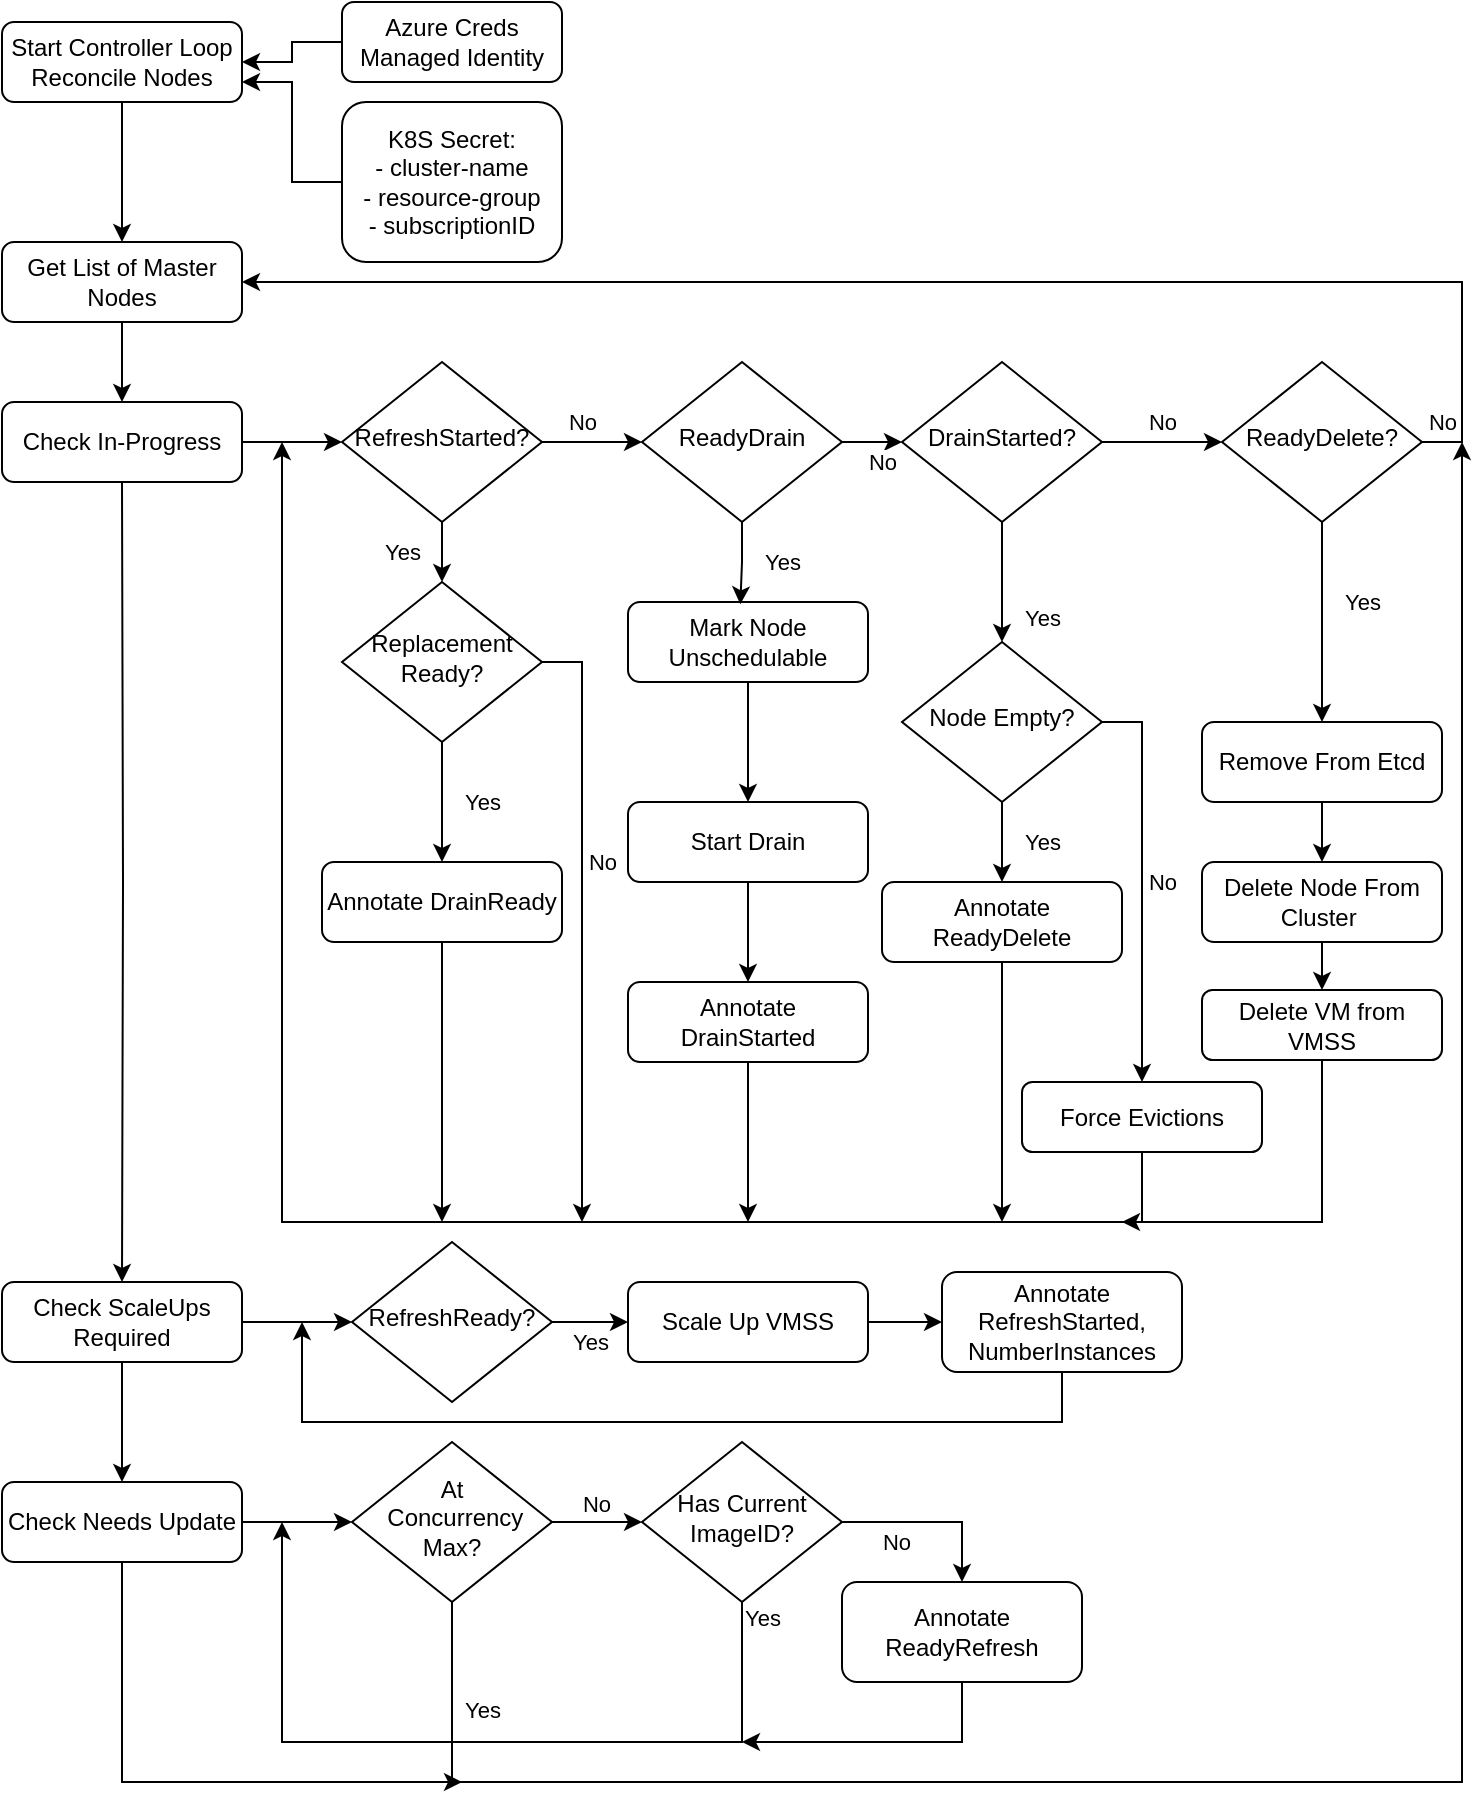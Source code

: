 <mxfile version="15.6.8" type="device"><diagram id="C5RBs43oDa-KdzZeNtuy" name="Page-1"><mxGraphModel dx="1142" dy="647" grid="1" gridSize="10" guides="1" tooltips="1" connect="1" arrows="1" fold="1" page="1" pageScale="1" pageWidth="827" pageHeight="1169" math="0" shadow="0"><root><mxCell id="WIyWlLk6GJQsqaUBKTNV-0"/><mxCell id="WIyWlLk6GJQsqaUBKTNV-1" parent="WIyWlLk6GJQsqaUBKTNV-0"/><mxCell id="WIyWlLk6GJQsqaUBKTNV-3" value="Start Controller Loop&lt;br&gt;Reconcile Nodes" style="rounded=1;whiteSpace=wrap;html=1;fontSize=12;glass=0;strokeWidth=1;shadow=0;" parent="WIyWlLk6GJQsqaUBKTNV-1" vertex="1"><mxGeometry x="70" y="100" width="120" height="40" as="geometry"/></mxCell><mxCell id="QpwjHtY42kBw5dhh_no1-8" style="edgeStyle=orthogonalEdgeStyle;rounded=0;orthogonalLoop=1;jettySize=auto;html=1;entryX=1;entryY=0.5;entryDx=0;entryDy=0;" parent="WIyWlLk6GJQsqaUBKTNV-1" source="QpwjHtY42kBw5dhh_no1-0" target="WIyWlLk6GJQsqaUBKTNV-3" edge="1"><mxGeometry relative="1" as="geometry"/></mxCell><mxCell id="QpwjHtY42kBw5dhh_no1-0" value="Azure Creds Managed Identity" style="rounded=1;whiteSpace=wrap;html=1;fontSize=12;glass=0;strokeWidth=1;shadow=0;" parent="WIyWlLk6GJQsqaUBKTNV-1" vertex="1"><mxGeometry x="240" y="90" width="110" height="40" as="geometry"/></mxCell><mxCell id="QpwjHtY42kBw5dhh_no1-12" style="edgeStyle=orthogonalEdgeStyle;rounded=0;orthogonalLoop=1;jettySize=auto;html=1;entryX=0.5;entryY=0;entryDx=0;entryDy=0;" parent="WIyWlLk6GJQsqaUBKTNV-1" source="QpwjHtY42kBw5dhh_no1-3" target="TAMchlAkuBB9GTLtzY9o-3" edge="1"><mxGeometry relative="1" as="geometry"/></mxCell><mxCell id="QpwjHtY42kBw5dhh_no1-3" value="Get List of Master Nodes" style="rounded=1;whiteSpace=wrap;html=1;fontSize=12;glass=0;strokeWidth=1;shadow=0;" parent="WIyWlLk6GJQsqaUBKTNV-1" vertex="1"><mxGeometry x="70" y="210" width="120" height="40" as="geometry"/></mxCell><mxCell id="QpwjHtY42kBw5dhh_no1-30" value="Yes" style="edgeStyle=orthogonalEdgeStyle;rounded=0;orthogonalLoop=1;jettySize=auto;html=1;entryX=0.5;entryY=0;entryDx=0;entryDy=0;" parent="WIyWlLk6GJQsqaUBKTNV-1" source="QpwjHtY42kBw5dhh_no1-4" target="aVPth0dCtwNx2rL96QTt-8" edge="1"><mxGeometry y="20" relative="1" as="geometry"><mxPoint as="offset"/><mxPoint x="420" y="400" as="targetPoint"/></mxGeometry></mxCell><mxCell id="QpwjHtY42kBw5dhh_no1-34" value="No" style="edgeStyle=orthogonalEdgeStyle;rounded=0;orthogonalLoop=1;jettySize=auto;html=1;entryX=0;entryY=0.5;entryDx=0;entryDy=0;" parent="WIyWlLk6GJQsqaUBKTNV-1" source="QpwjHtY42kBw5dhh_no1-4" target="aVPth0dCtwNx2rL96QTt-11" edge="1"><mxGeometry x="-0.2" y="10" relative="1" as="geometry"><mxPoint as="offset"/><mxPoint x="390" y="270" as="targetPoint"/></mxGeometry></mxCell><mxCell id="QpwjHtY42kBw5dhh_no1-4" value="RefreshStarted?" style="rhombus;whiteSpace=wrap;html=1;shadow=0;fontFamily=Helvetica;fontSize=12;align=center;strokeWidth=1;spacing=6;spacingTop=-4;" parent="WIyWlLk6GJQsqaUBKTNV-1" vertex="1"><mxGeometry x="240" y="270" width="100" height="80" as="geometry"/></mxCell><mxCell id="QpwjHtY42kBw5dhh_no1-35" value="Yes" style="edgeStyle=orthogonalEdgeStyle;rounded=0;orthogonalLoop=1;jettySize=auto;html=1;entryX=0.5;entryY=0;entryDx=0;entryDy=0;" parent="WIyWlLk6GJQsqaUBKTNV-1" source="QpwjHtY42kBw5dhh_no1-5" target="QpwjHtY42kBw5dhh_no1-23" edge="1"><mxGeometry x="0.6" y="20" relative="1" as="geometry"><mxPoint as="offset"/></mxGeometry></mxCell><mxCell id="QpwjHtY42kBw5dhh_no1-39" value="No" style="edgeStyle=orthogonalEdgeStyle;rounded=0;orthogonalLoop=1;jettySize=auto;html=1;entryX=0;entryY=0.5;entryDx=0;entryDy=0;" parent="WIyWlLk6GJQsqaUBKTNV-1" source="QpwjHtY42kBw5dhh_no1-5" target="QpwjHtY42kBw5dhh_no1-6" edge="1"><mxGeometry y="10" relative="1" as="geometry"><mxPoint as="offset"/></mxGeometry></mxCell><mxCell id="QpwjHtY42kBw5dhh_no1-5" value="DrainStarted?" style="rhombus;whiteSpace=wrap;html=1;shadow=0;fontFamily=Helvetica;fontSize=12;align=center;strokeWidth=1;spacing=6;spacingTop=-4;" parent="WIyWlLk6GJQsqaUBKTNV-1" vertex="1"><mxGeometry x="520" y="270" width="100" height="80" as="geometry"/></mxCell><mxCell id="QpwjHtY42kBw5dhh_no1-43" value="Yes" style="edgeStyle=orthogonalEdgeStyle;rounded=0;orthogonalLoop=1;jettySize=auto;html=1;entryX=0.5;entryY=0;entryDx=0;entryDy=0;" parent="WIyWlLk6GJQsqaUBKTNV-1" source="QpwjHtY42kBw5dhh_no1-6" target="QpwjHtY42kBw5dhh_no1-19" edge="1"><mxGeometry x="-0.2" y="20" relative="1" as="geometry"><mxPoint as="offset"/><mxPoint x="730" y="380" as="targetPoint"/></mxGeometry></mxCell><mxCell id="QpwjHtY42kBw5dhh_no1-6" value="ReadyDelete?" style="rhombus;whiteSpace=wrap;html=1;shadow=0;fontFamily=Helvetica;fontSize=12;align=center;strokeWidth=1;spacing=6;spacingTop=-4;" parent="WIyWlLk6GJQsqaUBKTNV-1" vertex="1"><mxGeometry x="680" y="270" width="100" height="80" as="geometry"/></mxCell><mxCell id="QpwjHtY42kBw5dhh_no1-42" value="No" style="edgeStyle=orthogonalEdgeStyle;rounded=0;orthogonalLoop=1;jettySize=auto;html=1;entryX=1;entryY=0.5;entryDx=0;entryDy=0;exitX=1;exitY=0.5;exitDx=0;exitDy=0;" parent="WIyWlLk6GJQsqaUBKTNV-1" source="QpwjHtY42kBw5dhh_no1-6" target="QpwjHtY42kBw5dhh_no1-3" edge="1"><mxGeometry x="-0.972" y="10" relative="1" as="geometry"><Array as="points"><mxPoint x="800" y="310"/><mxPoint x="800" y="230"/></Array><mxPoint as="offset"/><mxPoint x="770" y="310" as="sourcePoint"/></mxGeometry></mxCell><mxCell id="QpwjHtY42kBw5dhh_no1-31" style="edgeStyle=orthogonalEdgeStyle;rounded=0;orthogonalLoop=1;jettySize=auto;html=1;entryX=0.5;entryY=0;entryDx=0;entryDy=0;exitX=0.5;exitY=1;exitDx=0;exitDy=0;" parent="WIyWlLk6GJQsqaUBKTNV-1" source="QpwjHtY42kBw5dhh_no1-17" target="QpwjHtY42kBw5dhh_no1-21" edge="1"><mxGeometry relative="1" as="geometry"><mxPoint x="500" y="440" as="sourcePoint"/><mxPoint x="500" y="490" as="targetPoint"/></mxGeometry></mxCell><mxCell id="QpwjHtY42kBw5dhh_no1-17" value="Mark Node Unschedulable" style="rounded=1;whiteSpace=wrap;html=1;fontSize=12;glass=0;strokeWidth=1;shadow=0;" parent="WIyWlLk6GJQsqaUBKTNV-1" vertex="1"><mxGeometry x="383" y="390" width="120" height="40" as="geometry"/></mxCell><mxCell id="QpwjHtY42kBw5dhh_no1-38" style="edgeStyle=orthogonalEdgeStyle;rounded=0;orthogonalLoop=1;jettySize=auto;html=1;" parent="WIyWlLk6GJQsqaUBKTNV-1" source="3F5sHXiD4LOT4Q-oq_mb-19" edge="1"><mxGeometry relative="1" as="geometry"><mxPoint x="570" y="700" as="targetPoint"/></mxGeometry></mxCell><mxCell id="3F5sHXiD4LOT4Q-oq_mb-25" style="edgeStyle=orthogonalEdgeStyle;rounded=0;orthogonalLoop=1;jettySize=auto;html=1;exitX=0.5;exitY=1;exitDx=0;exitDy=0;entryX=0.5;entryY=0;entryDx=0;entryDy=0;" parent="WIyWlLk6GJQsqaUBKTNV-1" source="QpwjHtY42kBw5dhh_no1-19" target="3F5sHXiD4LOT4Q-oq_mb-16" edge="1"><mxGeometry relative="1" as="geometry"/></mxCell><mxCell id="QpwjHtY42kBw5dhh_no1-19" value="Remove From Etcd" style="rounded=1;whiteSpace=wrap;html=1;fontSize=12;glass=0;strokeWidth=1;shadow=0;" parent="WIyWlLk6GJQsqaUBKTNV-1" vertex="1"><mxGeometry x="670" y="450" width="120" height="40" as="geometry"/></mxCell><mxCell id="QpwjHtY42kBw5dhh_no1-32" style="edgeStyle=orthogonalEdgeStyle;rounded=0;orthogonalLoop=1;jettySize=auto;html=1;exitX=0.5;exitY=1;exitDx=0;exitDy=0;entryX=0.5;entryY=0;entryDx=0;entryDy=0;" parent="WIyWlLk6GJQsqaUBKTNV-1" source="QpwjHtY42kBw5dhh_no1-21" target="QpwjHtY42kBw5dhh_no1-22" edge="1"><mxGeometry relative="1" as="geometry"><mxPoint x="500" y="530" as="sourcePoint"/><mxPoint x="500" y="580" as="targetPoint"/></mxGeometry></mxCell><mxCell id="QpwjHtY42kBw5dhh_no1-21" value="Start Drain" style="rounded=1;whiteSpace=wrap;html=1;fontSize=12;glass=0;strokeWidth=1;shadow=0;" parent="WIyWlLk6GJQsqaUBKTNV-1" vertex="1"><mxGeometry x="383" y="490" width="120" height="40" as="geometry"/></mxCell><mxCell id="QpwjHtY42kBw5dhh_no1-22" value="Annotate DrainStarted" style="rounded=1;whiteSpace=wrap;html=1;fontSize=12;glass=0;strokeWidth=1;shadow=0;" parent="WIyWlLk6GJQsqaUBKTNV-1" vertex="1"><mxGeometry x="383" y="580" width="120" height="40" as="geometry"/></mxCell><mxCell id="QpwjHtY42kBw5dhh_no1-36" value="Yes" style="edgeStyle=orthogonalEdgeStyle;rounded=0;orthogonalLoop=1;jettySize=auto;html=1;entryX=0.5;entryY=0;entryDx=0;entryDy=0;" parent="WIyWlLk6GJQsqaUBKTNV-1" source="QpwjHtY42kBw5dhh_no1-23" target="3F5sHXiD4LOT4Q-oq_mb-19" edge="1"><mxGeometry y="20" relative="1" as="geometry"><mxPoint as="offset"/></mxGeometry></mxCell><mxCell id="QpwjHtY42kBw5dhh_no1-23" value="Node Empty?" style="rhombus;whiteSpace=wrap;html=1;shadow=0;fontFamily=Helvetica;fontSize=12;align=center;strokeWidth=1;spacing=6;spacingTop=-4;" parent="WIyWlLk6GJQsqaUBKTNV-1" vertex="1"><mxGeometry x="520" y="410" width="100" height="80" as="geometry"/></mxCell><mxCell id="QpwjHtY42kBw5dhh_no1-24" value="Delete VM from VMSS" style="rounded=1;whiteSpace=wrap;html=1;fontSize=12;glass=0;strokeWidth=1;shadow=0;" parent="WIyWlLk6GJQsqaUBKTNV-1" vertex="1"><mxGeometry x="670" y="584" width="120" height="35" as="geometry"/></mxCell><mxCell id="3F5sHXiD4LOT4Q-oq_mb-1" style="edgeStyle=orthogonalEdgeStyle;rounded=0;orthogonalLoop=1;jettySize=auto;html=1;exitX=0;exitY=0.5;exitDx=0;exitDy=0;entryX=1;entryY=0.75;entryDx=0;entryDy=0;" parent="WIyWlLk6GJQsqaUBKTNV-1" source="3F5sHXiD4LOT4Q-oq_mb-0" target="WIyWlLk6GJQsqaUBKTNV-3" edge="1"><mxGeometry relative="1" as="geometry"/></mxCell><mxCell id="3F5sHXiD4LOT4Q-oq_mb-0" value="K8S Secret:&lt;br&gt;- cluster-name&lt;br&gt;- resource-group&lt;br&gt;- subscriptionID" style="rounded=1;whiteSpace=wrap;html=1;fontSize=12;glass=0;strokeWidth=1;shadow=0;" parent="WIyWlLk6GJQsqaUBKTNV-1" vertex="1"><mxGeometry x="240" y="140" width="110" height="80" as="geometry"/></mxCell><mxCell id="3F5sHXiD4LOT4Q-oq_mb-3" style="edgeStyle=orthogonalEdgeStyle;rounded=0;orthogonalLoop=1;jettySize=auto;html=1;entryX=0.5;entryY=0;entryDx=0;entryDy=0;" parent="WIyWlLk6GJQsqaUBKTNV-1" source="WIyWlLk6GJQsqaUBKTNV-3" target="QpwjHtY42kBw5dhh_no1-3" edge="1"><mxGeometry relative="1" as="geometry"><mxPoint x="130" y="60.0" as="sourcePoint"/><mxPoint x="30" y="100" as="targetPoint"/></mxGeometry></mxCell><mxCell id="3F5sHXiD4LOT4Q-oq_mb-26" style="edgeStyle=orthogonalEdgeStyle;rounded=0;orthogonalLoop=1;jettySize=auto;html=1;exitX=0.5;exitY=1;exitDx=0;exitDy=0;entryX=0.5;entryY=0;entryDx=0;entryDy=0;" parent="WIyWlLk6GJQsqaUBKTNV-1" source="3F5sHXiD4LOT4Q-oq_mb-16" target="QpwjHtY42kBw5dhh_no1-24" edge="1"><mxGeometry relative="1" as="geometry"/></mxCell><mxCell id="3F5sHXiD4LOT4Q-oq_mb-16" value="Delete Node From Cluster&amp;nbsp;" style="rounded=1;whiteSpace=wrap;html=1;fontSize=12;glass=0;strokeWidth=1;shadow=0;" parent="WIyWlLk6GJQsqaUBKTNV-1" vertex="1"><mxGeometry x="670" y="520" width="120" height="40" as="geometry"/></mxCell><mxCell id="3F5sHXiD4LOT4Q-oq_mb-17" value="Has Current ImageID?" style="rhombus;whiteSpace=wrap;html=1;shadow=0;fontFamily=Helvetica;fontSize=12;align=center;strokeWidth=1;spacing=6;spacingTop=-4;" parent="WIyWlLk6GJQsqaUBKTNV-1" vertex="1"><mxGeometry x="390" y="810" width="100" height="80" as="geometry"/></mxCell><mxCell id="3F5sHXiD4LOT4Q-oq_mb-19" value="Annotate ReadyDelete" style="rounded=1;whiteSpace=wrap;html=1;fontSize=12;glass=0;strokeWidth=1;shadow=0;" parent="WIyWlLk6GJQsqaUBKTNV-1" vertex="1"><mxGeometry x="510" y="530" width="120" height="40" as="geometry"/></mxCell><mxCell id="aVPth0dCtwNx2rL96QTt-8" value="Replacement&lt;br&gt;Ready?" style="rhombus;whiteSpace=wrap;html=1;shadow=0;fontFamily=Helvetica;fontSize=12;align=center;strokeWidth=1;spacing=6;spacingTop=-4;" parent="WIyWlLk6GJQsqaUBKTNV-1" vertex="1"><mxGeometry x="240" y="380" width="100" height="80" as="geometry"/></mxCell><mxCell id="aVPth0dCtwNx2rL96QTt-9" value="No" style="edgeStyle=orthogonalEdgeStyle;rounded=0;orthogonalLoop=1;jettySize=auto;html=1;exitX=1;exitY=0.5;exitDx=0;exitDy=0;" parent="WIyWlLk6GJQsqaUBKTNV-1" source="aVPth0dCtwNx2rL96QTt-8" edge="1"><mxGeometry x="-0.2" y="10" relative="1" as="geometry"><mxPoint as="offset"/><mxPoint x="480" y="420" as="sourcePoint"/><mxPoint x="360" y="700" as="targetPoint"/><Array as="points"><mxPoint x="360" y="420"/><mxPoint x="360" y="530"/></Array></mxGeometry></mxCell><mxCell id="aVPth0dCtwNx2rL96QTt-10" value="Yes" style="edgeStyle=orthogonalEdgeStyle;rounded=0;orthogonalLoop=1;jettySize=auto;html=1;entryX=0.5;entryY=0;entryDx=0;entryDy=0;exitX=0.5;exitY=1;exitDx=0;exitDy=0;" parent="WIyWlLk6GJQsqaUBKTNV-1" source="aVPth0dCtwNx2rL96QTt-8" edge="1"><mxGeometry y="20" relative="1" as="geometry"><mxPoint as="offset"/><mxPoint x="360" y="360" as="sourcePoint"/><mxPoint x="290" y="520" as="targetPoint"/></mxGeometry></mxCell><mxCell id="aVPth0dCtwNx2rL96QTt-11" value="ReadyDrain" style="rhombus;whiteSpace=wrap;html=1;shadow=0;fontFamily=Helvetica;fontSize=12;align=center;strokeWidth=1;spacing=6;spacingTop=-4;" parent="WIyWlLk6GJQsqaUBKTNV-1" vertex="1"><mxGeometry x="390" y="270" width="100" height="80" as="geometry"/></mxCell><mxCell id="aVPth0dCtwNx2rL96QTt-12" value="Annotate DrainReady" style="rounded=1;whiteSpace=wrap;html=1;fontSize=12;glass=0;strokeWidth=1;shadow=0;" parent="WIyWlLk6GJQsqaUBKTNV-1" vertex="1"><mxGeometry x="230" y="520" width="120" height="40" as="geometry"/></mxCell><mxCell id="aVPth0dCtwNx2rL96QTt-13" value="No" style="edgeStyle=orthogonalEdgeStyle;rounded=0;orthogonalLoop=1;jettySize=auto;html=1;" parent="WIyWlLk6GJQsqaUBKTNV-1" source="aVPth0dCtwNx2rL96QTt-11" target="QpwjHtY42kBw5dhh_no1-5" edge="1"><mxGeometry x="-0.2" y="10" relative="1" as="geometry"><mxPoint as="offset"/><mxPoint x="350" y="320" as="sourcePoint"/><mxPoint x="400" y="320" as="targetPoint"/></mxGeometry></mxCell><mxCell id="aVPth0dCtwNx2rL96QTt-16" value="Yes" style="edgeStyle=orthogonalEdgeStyle;rounded=0;orthogonalLoop=1;jettySize=auto;html=1;exitX=0.5;exitY=1;exitDx=0;exitDy=0;entryX=0.468;entryY=0.029;entryDx=0;entryDy=0;entryPerimeter=0;" parent="WIyWlLk6GJQsqaUBKTNV-1" source="aVPth0dCtwNx2rL96QTt-11" target="QpwjHtY42kBw5dhh_no1-17" edge="1"><mxGeometry x="-0.047" y="-20" relative="1" as="geometry"><mxPoint x="20" y="20" as="offset"/><mxPoint x="300" y="360" as="sourcePoint"/><mxPoint x="450" y="380" as="targetPoint"/></mxGeometry></mxCell><mxCell id="aVPth0dCtwNx2rL96QTt-17" style="edgeStyle=orthogonalEdgeStyle;rounded=0;orthogonalLoop=1;jettySize=auto;html=1;exitX=0.5;exitY=1;exitDx=0;exitDy=0;" parent="WIyWlLk6GJQsqaUBKTNV-1" source="QpwjHtY42kBw5dhh_no1-22" edge="1"><mxGeometry relative="1" as="geometry"><mxPoint x="443" y="700" as="targetPoint"/><mxPoint x="580" y="630" as="sourcePoint"/></mxGeometry></mxCell><mxCell id="aVPth0dCtwNx2rL96QTt-20" value="Force Evictions" style="rounded=1;whiteSpace=wrap;html=1;fontSize=12;glass=0;strokeWidth=1;shadow=0;" parent="WIyWlLk6GJQsqaUBKTNV-1" vertex="1"><mxGeometry x="580" y="630" width="120" height="35" as="geometry"/></mxCell><mxCell id="aVPth0dCtwNx2rL96QTt-21" value="No" style="edgeStyle=orthogonalEdgeStyle;rounded=0;orthogonalLoop=1;jettySize=auto;html=1;entryX=0.5;entryY=0;entryDx=0;entryDy=0;exitX=1;exitY=0.5;exitDx=0;exitDy=0;" parent="WIyWlLk6GJQsqaUBKTNV-1" source="QpwjHtY42kBw5dhh_no1-23" target="aVPth0dCtwNx2rL96QTt-20" edge="1"><mxGeometry y="10" relative="1" as="geometry"><mxPoint as="offset"/><mxPoint x="630" y="320" as="sourcePoint"/><mxPoint x="690" y="320" as="targetPoint"/></mxGeometry></mxCell><mxCell id="aVPth0dCtwNx2rL96QTt-22" style="edgeStyle=orthogonalEdgeStyle;rounded=0;orthogonalLoop=1;jettySize=auto;html=1;exitX=0.5;exitY=1;exitDx=0;exitDy=0;" parent="WIyWlLk6GJQsqaUBKTNV-1" source="aVPth0dCtwNx2rL96QTt-20" edge="1"><mxGeometry relative="1" as="geometry"><mxPoint x="210" y="310" as="targetPoint"/><mxPoint x="580" y="580" as="sourcePoint"/><Array as="points"><mxPoint x="640" y="700"/></Array></mxGeometry></mxCell><mxCell id="aVPth0dCtwNx2rL96QTt-23" style="edgeStyle=orthogonalEdgeStyle;rounded=0;orthogonalLoop=1;jettySize=auto;html=1;exitX=0.5;exitY=1;exitDx=0;exitDy=0;" parent="WIyWlLk6GJQsqaUBKTNV-1" source="QpwjHtY42kBw5dhh_no1-24" edge="1"><mxGeometry relative="1" as="geometry"><mxPoint x="453" y="540" as="sourcePoint"/><mxPoint x="630" y="700" as="targetPoint"/><Array as="points"><mxPoint x="730" y="700"/></Array></mxGeometry></mxCell><mxCell id="aVPth0dCtwNx2rL96QTt-25" style="edgeStyle=orthogonalEdgeStyle;rounded=0;orthogonalLoop=1;jettySize=auto;html=1;exitX=0.5;exitY=1;exitDx=0;exitDy=0;" parent="WIyWlLk6GJQsqaUBKTNV-1" source="TAMchlAkuBB9GTLtzY9o-2" edge="1"><mxGeometry relative="1" as="geometry"><mxPoint x="430" y="1160.0" as="sourcePoint"/><mxPoint x="220" y="750" as="targetPoint"/><Array as="points"><mxPoint x="600" y="800"/><mxPoint x="220" y="800"/></Array></mxGeometry></mxCell><mxCell id="TAMchlAkuBB9GTLtzY9o-0" style="edgeStyle=orthogonalEdgeStyle;rounded=0;orthogonalLoop=1;jettySize=auto;html=1;exitX=1;exitY=0.5;exitDx=0;exitDy=0;entryX=0;entryY=0.5;entryDx=0;entryDy=0;" parent="WIyWlLk6GJQsqaUBKTNV-1" source="TAMchlAkuBB9GTLtzY9o-1" target="TAMchlAkuBB9GTLtzY9o-2" edge="1"><mxGeometry relative="1" as="geometry"/></mxCell><mxCell id="TAMchlAkuBB9GTLtzY9o-1" value="Scale Up VMSS" style="rounded=1;whiteSpace=wrap;html=1;fontSize=12;glass=0;strokeWidth=1;shadow=0;" parent="WIyWlLk6GJQsqaUBKTNV-1" vertex="1"><mxGeometry x="383" y="730" width="120" height="40" as="geometry"/></mxCell><mxCell id="TAMchlAkuBB9GTLtzY9o-2" value="Annotate RefreshStarted, NumberInstances" style="rounded=1;whiteSpace=wrap;html=1;fontSize=12;glass=0;strokeWidth=1;shadow=0;" parent="WIyWlLk6GJQsqaUBKTNV-1" vertex="1"><mxGeometry x="540" y="725" width="120" height="50" as="geometry"/></mxCell><mxCell id="TAMchlAkuBB9GTLtzY9o-3" value="Check In-Progress" style="rounded=1;whiteSpace=wrap;html=1;fontSize=12;glass=0;strokeWidth=1;shadow=0;" parent="WIyWlLk6GJQsqaUBKTNV-1" vertex="1"><mxGeometry x="70" y="290" width="120" height="40" as="geometry"/></mxCell><mxCell id="TAMchlAkuBB9GTLtzY9o-4" value="Check ScaleUps&lt;br&gt;Required" style="rounded=1;whiteSpace=wrap;html=1;fontSize=12;glass=0;strokeWidth=1;shadow=0;" parent="WIyWlLk6GJQsqaUBKTNV-1" vertex="1"><mxGeometry x="70" y="730" width="120" height="40" as="geometry"/></mxCell><mxCell id="TAMchlAkuBB9GTLtzY9o-5" value="Check Needs Update" style="rounded=1;whiteSpace=wrap;html=1;fontSize=12;glass=0;strokeWidth=1;shadow=0;" parent="WIyWlLk6GJQsqaUBKTNV-1" vertex="1"><mxGeometry x="70" y="830" width="120" height="40" as="geometry"/></mxCell><mxCell id="TAMchlAkuBB9GTLtzY9o-7" value="RefreshReady?" style="rhombus;whiteSpace=wrap;html=1;shadow=0;fontFamily=Helvetica;fontSize=12;align=center;strokeWidth=1;spacing=6;spacingTop=-4;" parent="WIyWlLk6GJQsqaUBKTNV-1" vertex="1"><mxGeometry x="245" y="710" width="100" height="80" as="geometry"/></mxCell><mxCell id="TAMchlAkuBB9GTLtzY9o-8" value="Yes" style="edgeStyle=orthogonalEdgeStyle;rounded=0;orthogonalLoop=1;jettySize=auto;html=1;exitX=1;exitY=0.5;exitDx=0;exitDy=0;entryX=0;entryY=0.5;entryDx=0;entryDy=0;" parent="WIyWlLk6GJQsqaUBKTNV-1" source="TAMchlAkuBB9GTLtzY9o-7" target="TAMchlAkuBB9GTLtzY9o-1" edge="1"><mxGeometry y="-10" relative="1" as="geometry"><mxPoint as="offset"/><mxPoint x="95" y="790" as="sourcePoint"/><mxPoint x="65" y="880" as="targetPoint"/></mxGeometry></mxCell><mxCell id="TAMchlAkuBB9GTLtzY9o-9" style="edgeStyle=orthogonalEdgeStyle;rounded=0;orthogonalLoop=1;jettySize=auto;html=1;exitX=1;exitY=0.5;exitDx=0;exitDy=0;entryX=0;entryY=0.5;entryDx=0;entryDy=0;" parent="WIyWlLk6GJQsqaUBKTNV-1" source="TAMchlAkuBB9GTLtzY9o-3" target="QpwjHtY42kBw5dhh_no1-4" edge="1"><mxGeometry relative="1" as="geometry"><mxPoint x="140" y="750.0" as="sourcePoint"/><mxPoint x="140" y="795.0" as="targetPoint"/></mxGeometry></mxCell><mxCell id="TAMchlAkuBB9GTLtzY9o-10" style="edgeStyle=orthogonalEdgeStyle;rounded=0;orthogonalLoop=1;jettySize=auto;html=1;entryX=0.5;entryY=0;entryDx=0;entryDy=0;" parent="WIyWlLk6GJQsqaUBKTNV-1" target="TAMchlAkuBB9GTLtzY9o-4" edge="1"><mxGeometry relative="1" as="geometry"><mxPoint x="130" y="330" as="sourcePoint"/><mxPoint x="140" y="300" as="targetPoint"/></mxGeometry></mxCell><mxCell id="TAMchlAkuBB9GTLtzY9o-11" style="edgeStyle=orthogonalEdgeStyle;rounded=0;orthogonalLoop=1;jettySize=auto;html=1;exitX=1;exitY=0.5;exitDx=0;exitDy=0;entryX=0;entryY=0.5;entryDx=0;entryDy=0;" parent="WIyWlLk6GJQsqaUBKTNV-1" source="TAMchlAkuBB9GTLtzY9o-4" edge="1" target="TAMchlAkuBB9GTLtzY9o-7"><mxGeometry relative="1" as="geometry"><mxPoint x="200" y="320" as="sourcePoint"/><mxPoint x="240" y="750" as="targetPoint"/></mxGeometry></mxCell><mxCell id="TAMchlAkuBB9GTLtzY9o-14" value="At&lt;br&gt;&amp;nbsp;Concurrency&lt;br&gt;Max?" style="rhombus;whiteSpace=wrap;html=1;shadow=0;fontFamily=Helvetica;fontSize=12;align=center;strokeWidth=1;spacing=6;spacingTop=-4;" parent="WIyWlLk6GJQsqaUBKTNV-1" vertex="1"><mxGeometry x="245" y="810" width="100" height="80" as="geometry"/></mxCell><mxCell id="TAMchlAkuBB9GTLtzY9o-16" style="edgeStyle=orthogonalEdgeStyle;rounded=0;orthogonalLoop=1;jettySize=auto;html=1;entryX=0.5;entryY=0;entryDx=0;entryDy=0;exitX=0.5;exitY=1;exitDx=0;exitDy=0;" parent="WIyWlLk6GJQsqaUBKTNV-1" source="TAMchlAkuBB9GTLtzY9o-4" target="TAMchlAkuBB9GTLtzY9o-5" edge="1"><mxGeometry relative="1" as="geometry"><mxPoint x="150" y="800" as="sourcePoint"/><mxPoint x="140" y="740.0" as="targetPoint"/></mxGeometry></mxCell><mxCell id="TAMchlAkuBB9GTLtzY9o-17" style="edgeStyle=orthogonalEdgeStyle;rounded=0;orthogonalLoop=1;jettySize=auto;html=1;entryX=0;entryY=0.5;entryDx=0;entryDy=0;exitX=1;exitY=0.5;exitDx=0;exitDy=0;" parent="WIyWlLk6GJQsqaUBKTNV-1" source="TAMchlAkuBB9GTLtzY9o-5" target="TAMchlAkuBB9GTLtzY9o-14" edge="1"><mxGeometry relative="1" as="geometry"><mxPoint x="210" y="830" as="sourcePoint"/><mxPoint x="140" y="840.0" as="targetPoint"/></mxGeometry></mxCell><mxCell id="TAMchlAkuBB9GTLtzY9o-18" value="No" style="edgeStyle=orthogonalEdgeStyle;rounded=0;orthogonalLoop=1;jettySize=auto;html=1;entryX=0;entryY=0.5;entryDx=0;entryDy=0;exitX=1;exitY=0.5;exitDx=0;exitDy=0;" parent="WIyWlLk6GJQsqaUBKTNV-1" source="TAMchlAkuBB9GTLtzY9o-14" edge="1"><mxGeometry y="10" relative="1" as="geometry"><mxPoint as="offset"/><mxPoint x="310" y="970" as="sourcePoint"/><mxPoint x="390" y="850" as="targetPoint"/></mxGeometry></mxCell><mxCell id="TAMchlAkuBB9GTLtzY9o-19" value="Yes" style="edgeStyle=orthogonalEdgeStyle;rounded=0;orthogonalLoop=1;jettySize=auto;html=1;exitX=0.5;exitY=1;exitDx=0;exitDy=0;" parent="WIyWlLk6GJQsqaUBKTNV-1" source="3F5sHXiD4LOT4Q-oq_mb-17" edge="1"><mxGeometry x="-0.963" y="10" relative="1" as="geometry"><mxPoint as="offset"/><mxPoint x="670" y="840" as="sourcePoint"/><mxPoint x="210" y="850" as="targetPoint"/><Array as="points"><mxPoint x="440" y="960"/></Array></mxGeometry></mxCell><mxCell id="TAMchlAkuBB9GTLtzY9o-20" value="Yes" style="edgeStyle=orthogonalEdgeStyle;rounded=0;orthogonalLoop=1;jettySize=auto;html=1;exitX=0.5;exitY=1;exitDx=0;exitDy=0;" parent="WIyWlLk6GJQsqaUBKTNV-1" source="TAMchlAkuBB9GTLtzY9o-14" edge="1"><mxGeometry x="-0.915" y="15" relative="1" as="geometry"><mxPoint as="offset"/><mxPoint x="500" y="860.0" as="sourcePoint"/><mxPoint x="800" y="310" as="targetPoint"/><Array as="points"><mxPoint x="295" y="980"/><mxPoint x="800" y="980"/></Array></mxGeometry></mxCell><mxCell id="TAMchlAkuBB9GTLtzY9o-21" value="Annotate ReadyRefresh" style="rounded=1;whiteSpace=wrap;html=1;fontSize=12;glass=0;strokeWidth=1;shadow=0;" parent="WIyWlLk6GJQsqaUBKTNV-1" vertex="1"><mxGeometry x="490" y="880" width="120" height="50" as="geometry"/></mxCell><mxCell id="TAMchlAkuBB9GTLtzY9o-22" style="edgeStyle=orthogonalEdgeStyle;rounded=0;orthogonalLoop=1;jettySize=auto;html=1;exitX=0.5;exitY=1;exitDx=0;exitDy=0;" parent="WIyWlLk6GJQsqaUBKTNV-1" source="TAMchlAkuBB9GTLtzY9o-5" edge="1"><mxGeometry relative="1" as="geometry"><mxPoint x="140" y="780.0" as="sourcePoint"/><mxPoint x="300" y="980" as="targetPoint"/><Array as="points"><mxPoint x="130" y="980"/></Array></mxGeometry></mxCell><mxCell id="TAMchlAkuBB9GTLtzY9o-23" value="No" style="edgeStyle=orthogonalEdgeStyle;rounded=0;orthogonalLoop=1;jettySize=auto;html=1;exitX=1;exitY=0.5;exitDx=0;exitDy=0;entryX=0.5;entryY=0;entryDx=0;entryDy=0;" parent="WIyWlLk6GJQsqaUBKTNV-1" source="3F5sHXiD4LOT4Q-oq_mb-17" target="TAMchlAkuBB9GTLtzY9o-21" edge="1"><mxGeometry x="-0.4" y="-10" relative="1" as="geometry"><mxPoint as="offset"/><mxPoint x="195" y="860.0" as="sourcePoint"/><mxPoint x="580" y="860" as="targetPoint"/></mxGeometry></mxCell><mxCell id="TAMchlAkuBB9GTLtzY9o-24" style="edgeStyle=orthogonalEdgeStyle;rounded=0;orthogonalLoop=1;jettySize=auto;html=1;exitX=0.5;exitY=1;exitDx=0;exitDy=0;" parent="WIyWlLk6GJQsqaUBKTNV-1" source="TAMchlAkuBB9GTLtzY9o-21" edge="1"><mxGeometry relative="1" as="geometry"><mxPoint x="550" y="950" as="sourcePoint"/><mxPoint x="440" y="960" as="targetPoint"/><Array as="points"><mxPoint x="550" y="950"/><mxPoint x="550" y="950"/></Array></mxGeometry></mxCell><mxCell id="1KQgX-IZ4sIbSwDjYPUk-0" style="edgeStyle=orthogonalEdgeStyle;rounded=0;orthogonalLoop=1;jettySize=auto;html=1;exitX=0.5;exitY=1;exitDx=0;exitDy=0;" edge="1" parent="WIyWlLk6GJQsqaUBKTNV-1" source="aVPth0dCtwNx2rL96QTt-12"><mxGeometry relative="1" as="geometry"><mxPoint x="453" y="540" as="sourcePoint"/><mxPoint x="290" y="700" as="targetPoint"/></mxGeometry></mxCell></root></mxGraphModel></diagram></mxfile>